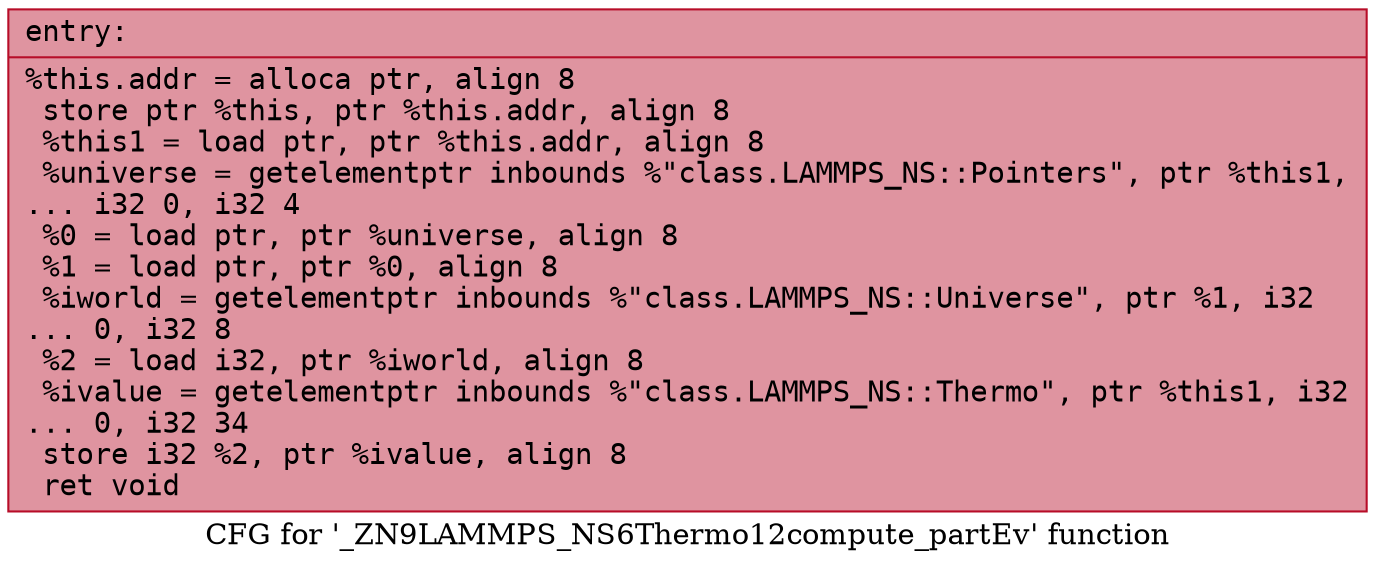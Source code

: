 digraph "CFG for '_ZN9LAMMPS_NS6Thermo12compute_partEv' function" {
	label="CFG for '_ZN9LAMMPS_NS6Thermo12compute_partEv' function";

	Node0x55bd404c2e40 [shape=record,color="#b70d28ff", style=filled, fillcolor="#b70d2870" fontname="Courier",label="{entry:\l|  %this.addr = alloca ptr, align 8\l  store ptr %this, ptr %this.addr, align 8\l  %this1 = load ptr, ptr %this.addr, align 8\l  %universe = getelementptr inbounds %\"class.LAMMPS_NS::Pointers\", ptr %this1,\l... i32 0, i32 4\l  %0 = load ptr, ptr %universe, align 8\l  %1 = load ptr, ptr %0, align 8\l  %iworld = getelementptr inbounds %\"class.LAMMPS_NS::Universe\", ptr %1, i32\l... 0, i32 8\l  %2 = load i32, ptr %iworld, align 8\l  %ivalue = getelementptr inbounds %\"class.LAMMPS_NS::Thermo\", ptr %this1, i32\l... 0, i32 34\l  store i32 %2, ptr %ivalue, align 8\l  ret void\l}"];
}
